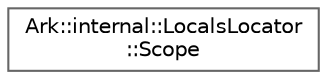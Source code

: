 digraph "Graphical Class Hierarchy"
{
 // INTERACTIVE_SVG=YES
 // LATEX_PDF_SIZE
  bgcolor="transparent";
  edge [fontname=Helvetica,fontsize=10,labelfontname=Helvetica,labelfontsize=10];
  node [fontname=Helvetica,fontsize=10,shape=box,height=0.2,width=0.4];
  rankdir="LR";
  Node0 [id="Node000000",label="Ark::internal::LocalsLocator\l::Scope",height=0.2,width=0.4,color="grey40", fillcolor="white", style="filled",URL="$da/dde/structArk_1_1internal_1_1LocalsLocator_1_1Scope.html",tooltip=" "];
}
